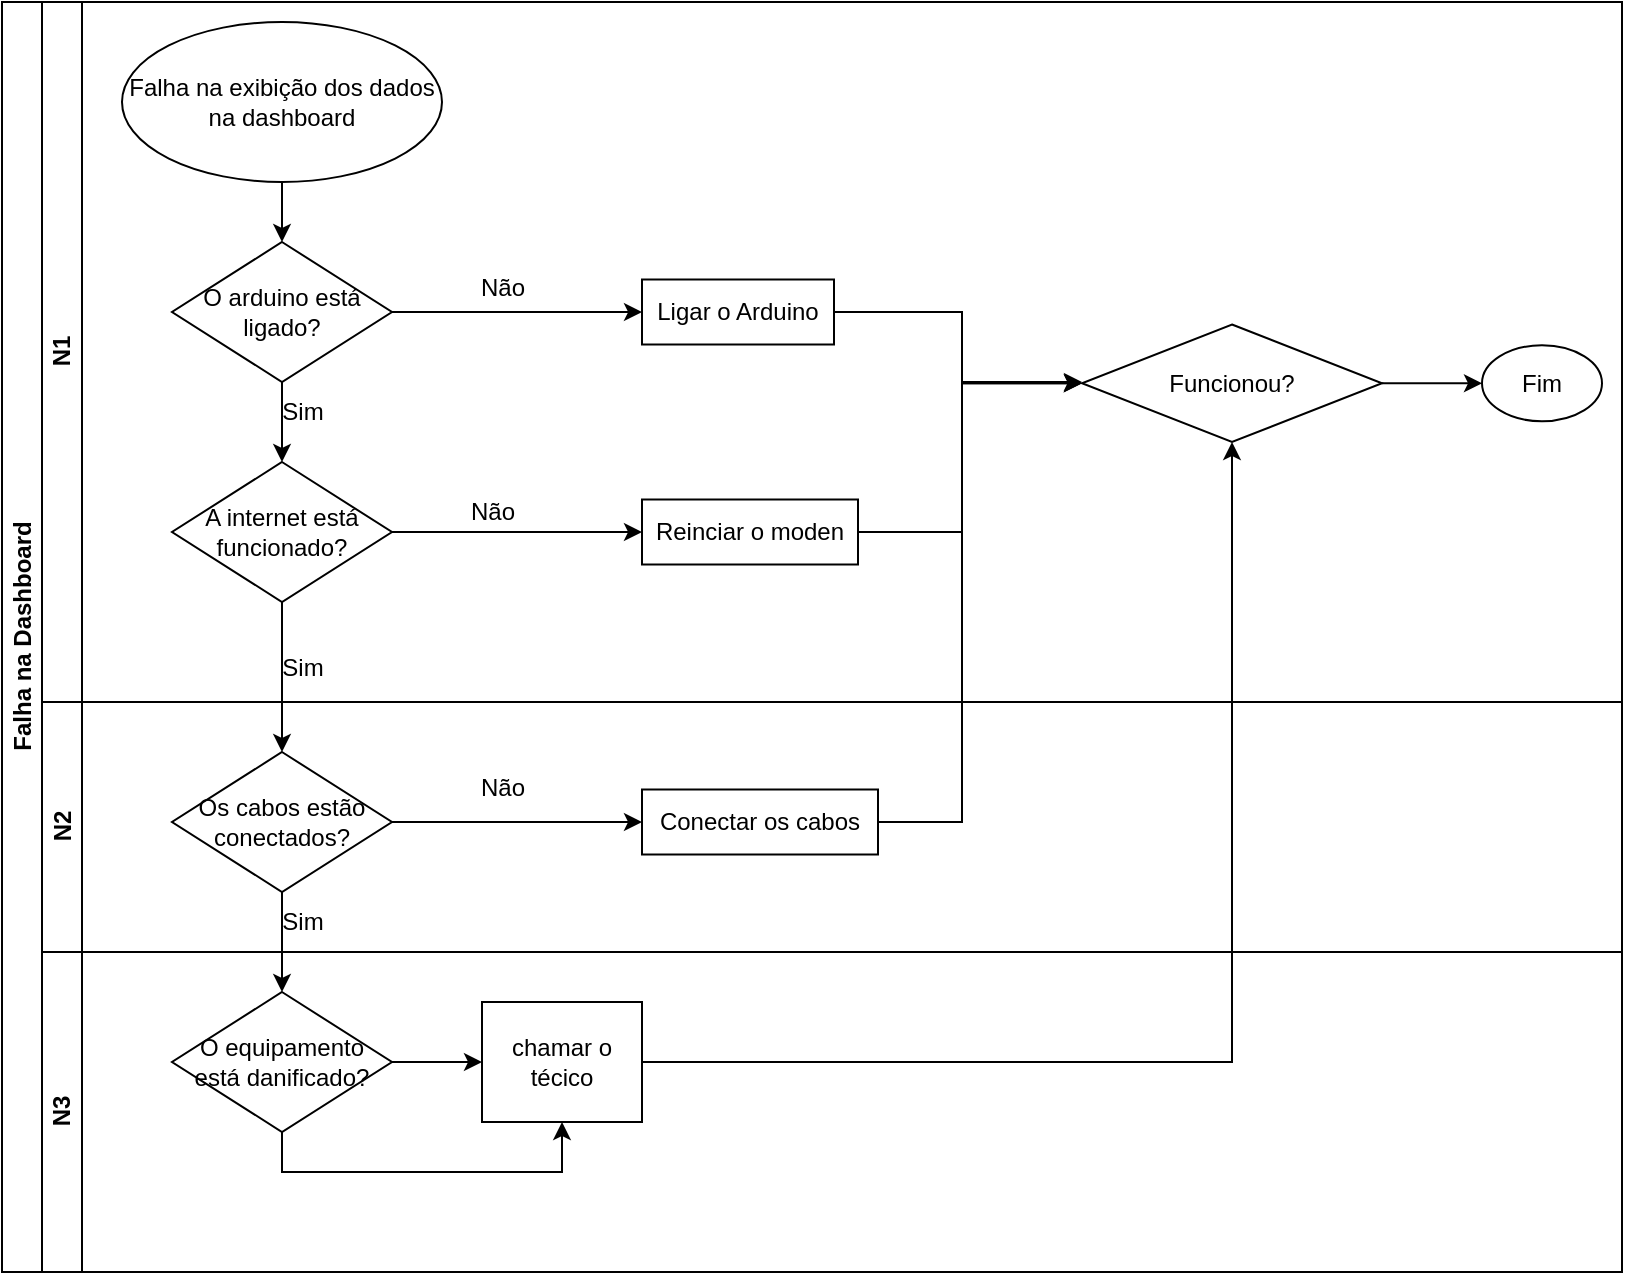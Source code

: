 <mxfile version="24.9.1">
  <diagram id="prtHgNgQTEPvFCAcTncT" name="Page-1">
    <mxGraphModel dx="1430" dy="768" grid="1" gridSize="10" guides="1" tooltips="1" connect="1" arrows="1" fold="1" page="1" pageScale="1" pageWidth="827" pageHeight="1169" math="0" shadow="0">
      <root>
        <mxCell id="0" />
        <mxCell id="1" parent="0" />
        <mxCell id="dNxyNK7c78bLwvsdeMH5-19" value="Falha na Dashboard" style="swimlane;html=1;childLayout=stackLayout;resizeParent=1;resizeParentMax=0;horizontal=0;startSize=20;horizontalStack=0;" parent="1" vertex="1">
          <mxGeometry x="120" y="120" width="810" height="635" as="geometry" />
        </mxCell>
        <mxCell id="dNxyNK7c78bLwvsdeMH5-20" value="N1" style="swimlane;html=1;startSize=20;horizontal=0;" parent="dNxyNK7c78bLwvsdeMH5-19" vertex="1">
          <mxGeometry x="20" width="790" height="350" as="geometry" />
        </mxCell>
        <mxCell id="dNxyNK7c78bLwvsdeMH5-23" value="Falha na exibição dos dados na dashboard" style="ellipse;whiteSpace=wrap;html=1;" parent="dNxyNK7c78bLwvsdeMH5-20" vertex="1">
          <mxGeometry x="40" y="10" width="160" height="80" as="geometry" />
        </mxCell>
        <mxCell id="3GokiH3KJFYefvaHDC4y-7" style="edgeStyle=orthogonalEdgeStyle;rounded=0;orthogonalLoop=1;jettySize=auto;html=1;exitX=0.5;exitY=1;exitDx=0;exitDy=0;entryX=0.5;entryY=0;entryDx=0;entryDy=0;" edge="1" parent="dNxyNK7c78bLwvsdeMH5-20" source="dNxyNK7c78bLwvsdeMH5-28" target="3GokiH3KJFYefvaHDC4y-6">
          <mxGeometry relative="1" as="geometry" />
        </mxCell>
        <mxCell id="dNxyNK7c78bLwvsdeMH5-28" value="O arduino está ligado?" style="rhombus;whiteSpace=wrap;html=1;fontFamily=Helvetica;fontSize=12;fontColor=#000000;align=center;" parent="dNxyNK7c78bLwvsdeMH5-20" vertex="1">
          <mxGeometry x="65" y="120" width="110" height="70" as="geometry" />
        </mxCell>
        <mxCell id="3GokiH3KJFYefvaHDC4y-2" style="edgeStyle=orthogonalEdgeStyle;rounded=0;orthogonalLoop=1;jettySize=auto;html=1;entryX=0.5;entryY=0;entryDx=0;entryDy=0;" edge="1" parent="dNxyNK7c78bLwvsdeMH5-20" source="dNxyNK7c78bLwvsdeMH5-23" target="dNxyNK7c78bLwvsdeMH5-28">
          <mxGeometry relative="1" as="geometry" />
        </mxCell>
        <mxCell id="3GokiH3KJFYefvaHDC4y-25" style="edgeStyle=orthogonalEdgeStyle;rounded=0;orthogonalLoop=1;jettySize=auto;html=1;entryX=0;entryY=0.5;entryDx=0;entryDy=0;" edge="1" parent="dNxyNK7c78bLwvsdeMH5-20" source="dNxyNK7c78bLwvsdeMH5-30" target="dNxyNK7c78bLwvsdeMH5-36">
          <mxGeometry relative="1" as="geometry">
            <Array as="points">
              <mxPoint x="460" y="155" />
              <mxPoint x="460" y="191" />
            </Array>
          </mxGeometry>
        </mxCell>
        <mxCell id="dNxyNK7c78bLwvsdeMH5-30" value="Ligar o Arduino" style="rounded=0;whiteSpace=wrap;html=1;fontFamily=Helvetica;fontSize=12;fontColor=#000000;align=center;" parent="dNxyNK7c78bLwvsdeMH5-20" vertex="1">
          <mxGeometry x="300" y="138.75" width="96" height="32.5" as="geometry" />
        </mxCell>
        <mxCell id="3GokiH3KJFYefvaHDC4y-3" style="edgeStyle=orthogonalEdgeStyle;rounded=0;orthogonalLoop=1;jettySize=auto;html=1;exitX=1;exitY=0.5;exitDx=0;exitDy=0;" edge="1" parent="dNxyNK7c78bLwvsdeMH5-20" source="dNxyNK7c78bLwvsdeMH5-28" target="dNxyNK7c78bLwvsdeMH5-30">
          <mxGeometry relative="1" as="geometry" />
        </mxCell>
        <mxCell id="3GokiH3KJFYefvaHDC4y-9" style="edgeStyle=orthogonalEdgeStyle;rounded=0;orthogonalLoop=1;jettySize=auto;html=1;exitX=1;exitY=0.5;exitDx=0;exitDy=0;entryX=0;entryY=0.5;entryDx=0;entryDy=0;" edge="1" parent="dNxyNK7c78bLwvsdeMH5-20" source="3GokiH3KJFYefvaHDC4y-6" target="3GokiH3KJFYefvaHDC4y-8">
          <mxGeometry relative="1" as="geometry" />
        </mxCell>
        <mxCell id="3GokiH3KJFYefvaHDC4y-6" value="A internet está funcionado?" style="rhombus;whiteSpace=wrap;html=1;fontFamily=Helvetica;fontSize=12;fontColor=#000000;align=center;" vertex="1" parent="dNxyNK7c78bLwvsdeMH5-20">
          <mxGeometry x="65" y="230" width="110" height="70" as="geometry" />
        </mxCell>
        <mxCell id="3GokiH3KJFYefvaHDC4y-26" style="edgeStyle=orthogonalEdgeStyle;rounded=0;orthogonalLoop=1;jettySize=auto;html=1;entryX=0;entryY=0.5;entryDx=0;entryDy=0;" edge="1" parent="dNxyNK7c78bLwvsdeMH5-20" source="3GokiH3KJFYefvaHDC4y-8" target="dNxyNK7c78bLwvsdeMH5-36">
          <mxGeometry relative="1" as="geometry">
            <Array as="points">
              <mxPoint x="460" y="265" />
              <mxPoint x="460" y="191" />
            </Array>
          </mxGeometry>
        </mxCell>
        <mxCell id="3GokiH3KJFYefvaHDC4y-8" value="Reinciar o moden" style="rounded=0;whiteSpace=wrap;html=1;fontFamily=Helvetica;fontSize=12;fontColor=#000000;align=center;" vertex="1" parent="dNxyNK7c78bLwvsdeMH5-20">
          <mxGeometry x="300" y="248.75" width="108" height="32.5" as="geometry" />
        </mxCell>
        <mxCell id="3GokiH3KJFYefvaHDC4y-29" style="edgeStyle=orthogonalEdgeStyle;rounded=0;orthogonalLoop=1;jettySize=auto;html=1;exitX=1;exitY=0.5;exitDx=0;exitDy=0;entryX=0;entryY=0.5;entryDx=0;entryDy=0;" edge="1" parent="dNxyNK7c78bLwvsdeMH5-20" source="dNxyNK7c78bLwvsdeMH5-36" target="3GokiH3KJFYefvaHDC4y-28">
          <mxGeometry relative="1" as="geometry" />
        </mxCell>
        <mxCell id="dNxyNK7c78bLwvsdeMH5-36" value="Funcionou?" style="rhombus;whiteSpace=wrap;html=1;fontFamily=Helvetica;fontSize=12;fontColor=#000000;align=center;" parent="dNxyNK7c78bLwvsdeMH5-20" vertex="1">
          <mxGeometry x="520" y="161.25" width="150" height="58.75" as="geometry" />
        </mxCell>
        <mxCell id="3GokiH3KJFYefvaHDC4y-19" value="Sim" style="text;html=1;align=center;verticalAlign=middle;resizable=0;points=[];autosize=1;strokeColor=none;fillColor=none;" vertex="1" parent="dNxyNK7c78bLwvsdeMH5-20">
          <mxGeometry x="110" y="190" width="40" height="30" as="geometry" />
        </mxCell>
        <mxCell id="3GokiH3KJFYefvaHDC4y-21" value="Não" style="text;html=1;align=center;verticalAlign=middle;resizable=0;points=[];autosize=1;strokeColor=none;fillColor=none;" vertex="1" parent="dNxyNK7c78bLwvsdeMH5-20">
          <mxGeometry x="200" y="240" width="50" height="30" as="geometry" />
        </mxCell>
        <mxCell id="3GokiH3KJFYefvaHDC4y-28" value="Fim" style="ellipse;whiteSpace=wrap;html=1;" vertex="1" parent="dNxyNK7c78bLwvsdeMH5-20">
          <mxGeometry x="720" y="171.63" width="60" height="38" as="geometry" />
        </mxCell>
        <mxCell id="dNxyNK7c78bLwvsdeMH5-21" value="N2" style="swimlane;html=1;startSize=20;horizontal=0;" parent="dNxyNK7c78bLwvsdeMH5-19" vertex="1">
          <mxGeometry x="20" y="350" width="790" height="125" as="geometry" />
        </mxCell>
        <mxCell id="3GokiH3KJFYefvaHDC4y-14" style="edgeStyle=orthogonalEdgeStyle;rounded=0;orthogonalLoop=1;jettySize=auto;html=1;exitX=1;exitY=0.5;exitDx=0;exitDy=0;entryX=0;entryY=0.5;entryDx=0;entryDy=0;" edge="1" parent="dNxyNK7c78bLwvsdeMH5-21" source="3GokiH3KJFYefvaHDC4y-10" target="3GokiH3KJFYefvaHDC4y-13">
          <mxGeometry relative="1" as="geometry" />
        </mxCell>
        <mxCell id="3GokiH3KJFYefvaHDC4y-10" value="Os cabos estão conectados?" style="rhombus;whiteSpace=wrap;html=1;fontFamily=Helvetica;fontSize=12;fontColor=#000000;align=center;" vertex="1" parent="dNxyNK7c78bLwvsdeMH5-21">
          <mxGeometry x="65" y="25" width="110" height="70" as="geometry" />
        </mxCell>
        <mxCell id="3GokiH3KJFYefvaHDC4y-27" style="edgeStyle=orthogonalEdgeStyle;rounded=0;orthogonalLoop=1;jettySize=auto;html=1;" edge="1" parent="dNxyNK7c78bLwvsdeMH5-21" source="3GokiH3KJFYefvaHDC4y-13">
          <mxGeometry relative="1" as="geometry">
            <mxPoint x="520" y="-160" as="targetPoint" />
            <Array as="points">
              <mxPoint x="460" y="60" />
              <mxPoint x="460" y="-160" />
            </Array>
          </mxGeometry>
        </mxCell>
        <mxCell id="3GokiH3KJFYefvaHDC4y-13" value="Conectar os cabos" style="rounded=0;whiteSpace=wrap;html=1;fontFamily=Helvetica;fontSize=12;fontColor=#000000;align=center;" vertex="1" parent="dNxyNK7c78bLwvsdeMH5-21">
          <mxGeometry x="300" y="43.75" width="118" height="32.5" as="geometry" />
        </mxCell>
        <mxCell id="3GokiH3KJFYefvaHDC4y-24" value="Sim" style="text;html=1;align=center;verticalAlign=middle;resizable=0;points=[];autosize=1;strokeColor=none;fillColor=none;" vertex="1" parent="dNxyNK7c78bLwvsdeMH5-21">
          <mxGeometry x="110" y="95" width="40" height="30" as="geometry" />
        </mxCell>
        <mxCell id="3GokiH3KJFYefvaHDC4y-12" style="edgeStyle=orthogonalEdgeStyle;rounded=0;orthogonalLoop=1;jettySize=auto;html=1;entryX=0.5;entryY=0;entryDx=0;entryDy=0;" edge="1" parent="dNxyNK7c78bLwvsdeMH5-19" source="3GokiH3KJFYefvaHDC4y-6" target="3GokiH3KJFYefvaHDC4y-10">
          <mxGeometry relative="1" as="geometry" />
        </mxCell>
        <mxCell id="3GokiH3KJFYefvaHDC4y-16" style="edgeStyle=orthogonalEdgeStyle;rounded=0;orthogonalLoop=1;jettySize=auto;html=1;entryX=0.5;entryY=0;entryDx=0;entryDy=0;" edge="1" parent="dNxyNK7c78bLwvsdeMH5-19" source="3GokiH3KJFYefvaHDC4y-10" target="3GokiH3KJFYefvaHDC4y-15">
          <mxGeometry relative="1" as="geometry" />
        </mxCell>
        <mxCell id="dNxyNK7c78bLwvsdeMH5-22" value="N3" style="swimlane;html=1;startSize=20;horizontal=0;" parent="dNxyNK7c78bLwvsdeMH5-19" vertex="1">
          <mxGeometry x="20" y="475" width="790" height="160" as="geometry" />
        </mxCell>
        <mxCell id="dNxyNK7c78bLwvsdeMH5-34" value="chamar o técico" style="rounded=0;whiteSpace=wrap;html=1;fontFamily=Helvetica;fontSize=12;fontColor=#000000;align=center;" parent="dNxyNK7c78bLwvsdeMH5-22" vertex="1">
          <mxGeometry x="220" y="25" width="80" height="60" as="geometry" />
        </mxCell>
        <mxCell id="3GokiH3KJFYefvaHDC4y-17" style="edgeStyle=orthogonalEdgeStyle;rounded=0;orthogonalLoop=1;jettySize=auto;html=1;exitX=1;exitY=0.5;exitDx=0;exitDy=0;entryX=0;entryY=0.5;entryDx=0;entryDy=0;" edge="1" parent="dNxyNK7c78bLwvsdeMH5-22" source="3GokiH3KJFYefvaHDC4y-15" target="dNxyNK7c78bLwvsdeMH5-34">
          <mxGeometry relative="1" as="geometry" />
        </mxCell>
        <mxCell id="3GokiH3KJFYefvaHDC4y-18" style="edgeStyle=orthogonalEdgeStyle;rounded=0;orthogonalLoop=1;jettySize=auto;html=1;exitX=0.5;exitY=1;exitDx=0;exitDy=0;entryX=0.5;entryY=1;entryDx=0;entryDy=0;" edge="1" parent="dNxyNK7c78bLwvsdeMH5-22" source="3GokiH3KJFYefvaHDC4y-15" target="dNxyNK7c78bLwvsdeMH5-34">
          <mxGeometry relative="1" as="geometry" />
        </mxCell>
        <mxCell id="3GokiH3KJFYefvaHDC4y-15" value="O equipamento está danificado?" style="rhombus;whiteSpace=wrap;html=1;fontFamily=Helvetica;fontSize=12;fontColor=#000000;align=center;" vertex="1" parent="dNxyNK7c78bLwvsdeMH5-22">
          <mxGeometry x="65" y="20" width="110" height="70" as="geometry" />
        </mxCell>
        <mxCell id="dNxyNK7c78bLwvsdeMH5-37" value="" style="edgeStyle=orthogonalEdgeStyle;rounded=0;orthogonalLoop=1;jettySize=auto;html=1;endArrow=classic;endFill=1;" parent="dNxyNK7c78bLwvsdeMH5-19" source="dNxyNK7c78bLwvsdeMH5-34" target="dNxyNK7c78bLwvsdeMH5-36" edge="1">
          <mxGeometry relative="1" as="geometry" />
        </mxCell>
        <mxCell id="3GokiH3KJFYefvaHDC4y-20" value="Não" style="text;html=1;align=center;verticalAlign=middle;resizable=0;points=[];autosize=1;strokeColor=none;fillColor=none;" vertex="1" parent="1">
          <mxGeometry x="345" y="248" width="50" height="30" as="geometry" />
        </mxCell>
        <mxCell id="3GokiH3KJFYefvaHDC4y-22" value="Sim" style="text;html=1;align=center;verticalAlign=middle;resizable=0;points=[];autosize=1;strokeColor=none;fillColor=none;" vertex="1" parent="1">
          <mxGeometry x="250" y="438" width="40" height="30" as="geometry" />
        </mxCell>
        <mxCell id="3GokiH3KJFYefvaHDC4y-23" value="Não" style="text;html=1;align=center;verticalAlign=middle;resizable=0;points=[];autosize=1;strokeColor=none;fillColor=none;" vertex="1" parent="1">
          <mxGeometry x="345" y="498" width="50" height="30" as="geometry" />
        </mxCell>
      </root>
    </mxGraphModel>
  </diagram>
</mxfile>
